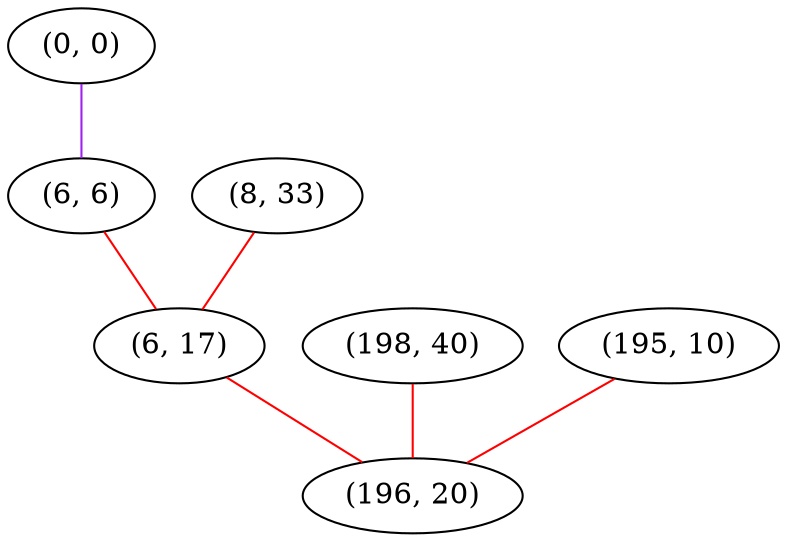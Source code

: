 graph "" {
"(0, 0)";
"(198, 40)";
"(6, 6)";
"(8, 33)";
"(195, 10)";
"(6, 17)";
"(196, 20)";
"(0, 0)" -- "(6, 6)"  [color=purple, key=0, weight=4];
"(198, 40)" -- "(196, 20)"  [color=red, key=0, weight=1];
"(6, 6)" -- "(6, 17)"  [color=red, key=0, weight=1];
"(8, 33)" -- "(6, 17)"  [color=red, key=0, weight=1];
"(195, 10)" -- "(196, 20)"  [color=red, key=0, weight=1];
"(6, 17)" -- "(196, 20)"  [color=red, key=0, weight=1];
}
